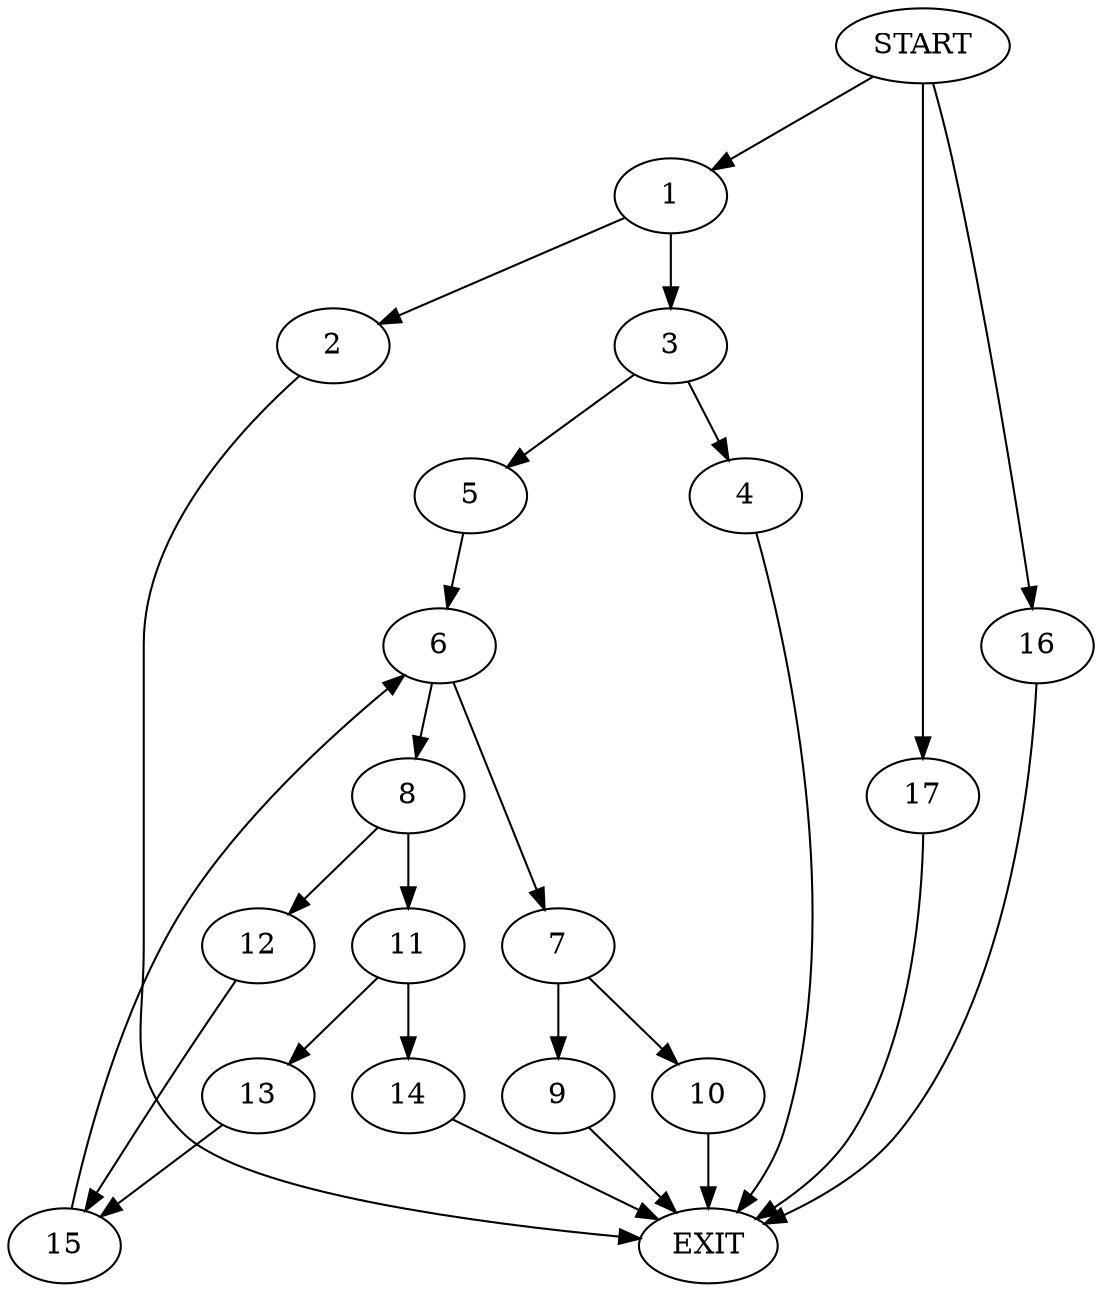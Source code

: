 digraph {
0 [label="START"]
18 [label="EXIT"]
0 -> 1
1 -> 2
1 -> 3
3 -> 4
3 -> 5
2 -> 18
4 -> 18
5 -> 6
6 -> 7
6 -> 8
7 -> 9
7 -> 10
8 -> 11
8 -> 12
11 -> 13
11 -> 14
12 -> 15
15 -> 6
13 -> 15
14 -> 18
9 -> 18
10 -> 18
0 -> 16
16 -> 18
0 -> 17
17 -> 18
}
